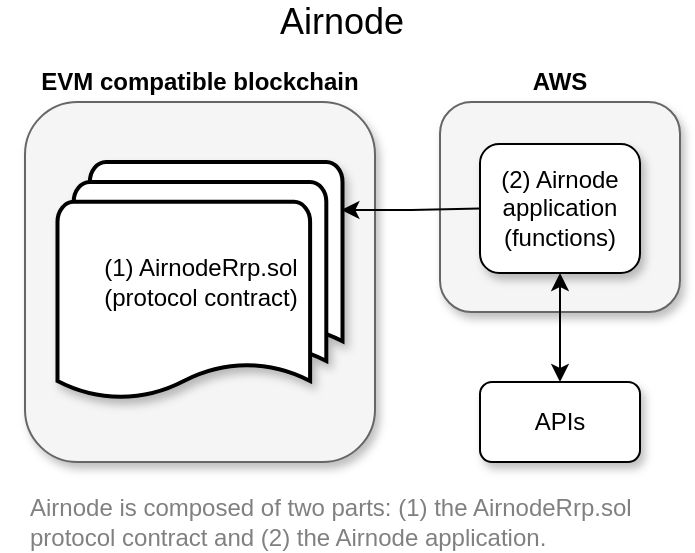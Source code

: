 <mxfile version="14.6.13" type="device"><diagram id="xxqRVpqqsnweizQSOmK6" name="Page-1"><mxGraphModel dx="1106" dy="860" grid="1" gridSize="10" guides="1" tooltips="1" connect="1" arrows="1" fold="1" page="1" pageScale="1" pageWidth="850" pageHeight="1100" math="0" shadow="0"><root><mxCell id="0"/><mxCell id="1" parent="0"/><mxCell id="1xbiUHphV33eiq70GTrb-14" value="" style="rounded=1;whiteSpace=wrap;html=1;fillColor=#f5f5f5;strokeColor=#666666;fontColor=#333333;shadow=1;" parent="1" vertex="1"><mxGeometry x="260" y="60" width="120" height="105" as="geometry"/></mxCell><mxCell id="1xbiUHphV33eiq70GTrb-1" value="APIs" style="rounded=1;whiteSpace=wrap;html=1;shadow=1;" parent="1" vertex="1"><mxGeometry x="280" y="200" width="80" height="40" as="geometry"/></mxCell><mxCell id="1xbiUHphV33eiq70GTrb-7" style="edgeStyle=orthogonalEdgeStyle;rounded=0;orthogonalLoop=1;jettySize=auto;html=1;entryX=0.5;entryY=0;entryDx=0;entryDy=0;startArrow=classic;startFill=1;" parent="1" source="1xbiUHphV33eiq70GTrb-2" target="1xbiUHphV33eiq70GTrb-1" edge="1"><mxGeometry relative="1" as="geometry"/></mxCell><mxCell id="1xbiUHphV33eiq70GTrb-2" value="(2) Airnode&lt;br&gt;application&lt;br&gt;(functions)" style="rounded=1;whiteSpace=wrap;html=1;shadow=1;" parent="1" vertex="1"><mxGeometry x="280" y="81" width="80" height="64.5" as="geometry"/></mxCell><mxCell id="1xbiUHphV33eiq70GTrb-3" value="" style="rounded=1;whiteSpace=wrap;html=1;fillColor=#f5f5f5;strokeColor=#666666;fontColor=#333333;shadow=1;" parent="1" vertex="1"><mxGeometry x="52.5" y="60" width="175" height="180" as="geometry"/></mxCell><mxCell id="1xbiUHphV33eiq70GTrb-4" value="&lt;b&gt;EVM compatible blockchain&lt;/b&gt;" style="text;html=1;strokeColor=none;fillColor=none;align=center;verticalAlign=middle;whiteSpace=wrap;rounded=0;" parent="1" vertex="1"><mxGeometry x="40" y="40" width="200" height="20" as="geometry"/></mxCell><mxCell id="1xbiUHphV33eiq70GTrb-13" style="edgeStyle=orthogonalEdgeStyle;rounded=0;orthogonalLoop=1;jettySize=auto;html=1;exitX=0.996;exitY=0.2;exitDx=0;exitDy=0;exitPerimeter=0;entryX=0;entryY=0.5;entryDx=0;entryDy=0;startArrow=classic;startFill=1;strokeColor=#000000;endArrow=none;endFill=0;" parent="1" source="1xbiUHphV33eiq70GTrb-6" target="1xbiUHphV33eiq70GTrb-2" edge="1"><mxGeometry relative="1" as="geometry"/></mxCell><mxCell id="1xbiUHphV33eiq70GTrb-6" value="(1) AirnodeRrp.sol&lt;br&gt;(protocol contract)" style="strokeWidth=2;html=1;shape=mxgraph.flowchart.multi-document;whiteSpace=wrap;shadow=1;" parent="1" vertex="1"><mxGeometry x="68.75" y="90" width="142.5" height="120" as="geometry"/></mxCell><mxCell id="1xbiUHphV33eiq70GTrb-15" value="&lt;b&gt;AWS&lt;/b&gt;" style="text;html=1;strokeColor=none;fillColor=none;align=center;verticalAlign=middle;whiteSpace=wrap;rounded=0;" parent="1" vertex="1"><mxGeometry x="300" y="40" width="40" height="20" as="geometry"/></mxCell><mxCell id="1xbiUHphV33eiq70GTrb-19" value="&lt;font color=&quot;#808080&quot;&gt;Airnode is composed of two parts: (1) the AirnodeRrp.sol protocol contract and (2) the Airnode application.&lt;/font&gt;" style="text;html=1;strokeColor=none;fillColor=none;align=left;verticalAlign=middle;whiteSpace=wrap;rounded=0;" parent="1" vertex="1"><mxGeometry x="52.5" y="260" width="330" height="20" as="geometry"/></mxCell><mxCell id="5DY_eHngs7jIdPOJcHlN-1" value="&lt;font style=&quot;font-size: 18px&quot;&gt;Airnode&lt;/font&gt;" style="text;html=1;strokeColor=none;fillColor=none;align=center;verticalAlign=middle;whiteSpace=wrap;rounded=0;" vertex="1" parent="1"><mxGeometry x="191.25" y="10" width="40" height="20" as="geometry"/></mxCell></root></mxGraphModel></diagram></mxfile>